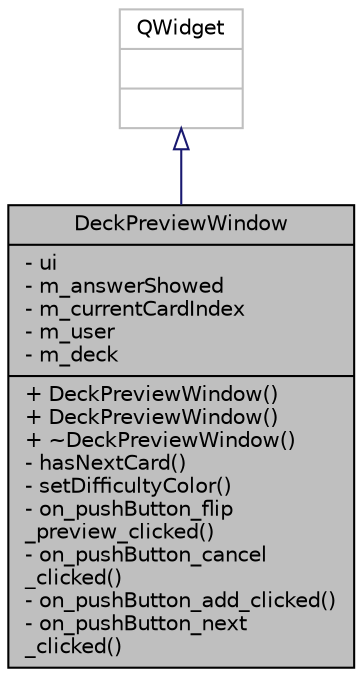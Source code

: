digraph "DeckPreviewWindow"
{
 // LATEX_PDF_SIZE
  edge [fontname="Helvetica",fontsize="10",labelfontname="Helvetica",labelfontsize="10"];
  node [fontname="Helvetica",fontsize="10",shape=record];
  Node1 [label="{DeckPreviewWindow\n|- ui\l- m_answerShowed\l- m_currentCardIndex\l- m_user\l- m_deck\l|+ DeckPreviewWindow()\l+ DeckPreviewWindow()\l+ ~DeckPreviewWindow()\l- hasNextCard()\l- setDifficultyColor()\l- on_pushButton_flip\l_preview_clicked()\l- on_pushButton_cancel\l_clicked()\l- on_pushButton_add_clicked()\l- on_pushButton_next\l_clicked()\l}",height=0.2,width=0.4,color="black", fillcolor="grey75", style="filled", fontcolor="black",tooltip=" "];
  Node2 -> Node1 [dir="back",color="midnightblue",fontsize="10",style="solid",arrowtail="onormal",fontname="Helvetica"];
  Node2 [label="{QWidget\n||}",height=0.2,width=0.4,color="grey75", fillcolor="white", style="filled",tooltip=" "];
}
